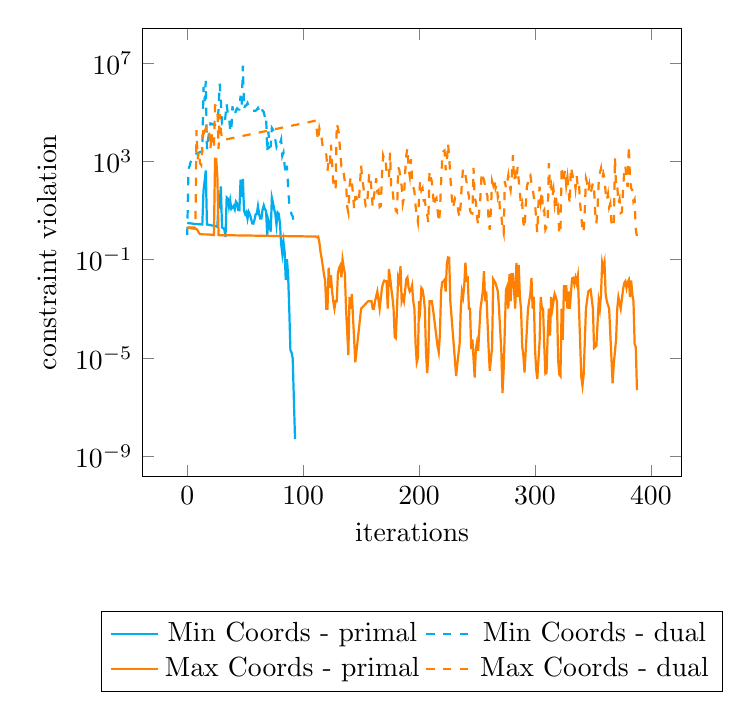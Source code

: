 \begin{tikzpicture}
\begin{axis}[xlabel={iterations}, ylabel={constraint violation}, ymode={log}, legend style={{at={(0.5,-0.3)},anchor=north, legend columns=2}}]
    \addplot+[mark={none}, color={cyan}, thick, solid]
        table[row sep={\\}]
        {
            x  y  \\
            0.0  3.14  \\
            1.0  3.04  \\
            2.0  3.02  \\
            3.0  2.97  \\
            4.0  2.93  \\
            5.0  2.88  \\
            6.0  2.84  \\
            7.0  2.81  \\
            8.0  2.79  \\
            9.0  2.77  \\
            10.0  2.75  \\
            11.0  2.73  \\
            12.0  2.7  \\
            13.0  2.68  \\
            14.0  61.6  \\
            15.0  157.0  \\
            16.0  422.0  \\
            17.0  2.66  \\
            18.0  2.62  \\
            19.0  2.58  \\
            20.0  2.5  \\
            21.0  2.46  \\
            22.0  2.42  \\
            23.0  2.38  \\
            24.0  2.31  \\
            25.0  2.24  \\
            26.0  2.17  \\
            27.0  29.9  \\
            28.0  19.6  \\
            29.0  94.8  \\
            30.0  2.03  \\
            31.0  1.91  \\
            32.0  1.67  \\
            33.0  0.834  \\
            34.0  34.0  \\
            35.0  30.8  \\
            36.0  14.3  \\
            37.0  26.3  \\
            38.0  11.6  \\
            39.0  13.2  \\
            40.0  15.3  \\
            41.0  11.1  \\
            42.0  22.9  \\
            43.0  19.7  \\
            44.0  10.4  \\
            45.0  10.2  \\
            46.0  179.0  \\
            47.0  36.2  \\
            48.0  192.0  \\
            49.0  9.63  \\
            50.0  7.03  \\
            51.0  8.55  \\
            52.0  4.62  \\
            53.0  8.68  \\
            54.0  6.81  \\
            55.0  4.74  \\
            56.0  2.99  \\
            57.0  2.9  \\
            58.0  4.13  \\
            59.0  6.91  \\
            60.0  7.24  \\
            61.0  14.8  \\
            62.0  6.99  \\
            63.0  4.68  \\
            64.0  4.67  \\
            65.0  10.9  \\
            66.0  16.0  \\
            67.0  11.2  \\
            68.0  9.68  \\
            69.0  0.961  \\
            70.0  4.06  \\
            71.0  2.76  \\
            72.0  1.37  \\
            73.0  33.2  \\
            74.0  20.3  \\
            75.0  11.3  \\
            76.0  7.09  \\
            77.0  2.62  \\
            78.0  8.22  \\
            79.0  7.24  \\
            80.0  2.89  \\
            81.0  0.437  \\
            82.0  0.173  \\
            83.0  0.53  \\
            84.0  0.212  \\
            85.0  0.015  \\
            86.0  0.104  \\
            87.0  0.025  \\
            88.0  0.001  \\
            89.0  2.08e-5  \\
            90.0  1.63e-5  \\
            91.0  9.44e-6  \\
            92.0  1.91e-7  \\
            93.0  4.86e-9  \\
        }
        ;
    \addplot+[mark={none}, color={cyan}, thick, dashed]
        table[row sep={\\}]
        {
            x  y  \\
            0.0  0.99  \\
            1.0  496.0  \\
            2.0  626.0  \\
            3.0  956.0  \\
            4.0  1280.0  \\
            5.0  1570.0  \\
            6.0  1830.0  \\
            7.0  1950.0  \\
            8.0  2060.0  \\
            9.0  2160.0  \\
            10.0  2270.0  \\
            11.0  2370.0  \\
            12.0  2470.0  \\
            13.0  2580.0  \\
            14.0  1.08e6  \\
            15.0  286000.0  \\
            16.0  1.87e6  \\
            17.0  2960.0  \\
            18.0  7940.0  \\
            19.0  17300.0  \\
            20.0  35000.0  \\
            21.0  33800.0  \\
            22.0  32000.0  \\
            23.0  30200.0  \\
            24.0  30400.0  \\
            25.0  31200.0  \\
            26.0  31700.0  \\
            27.0  137000.0  \\
            28.0  1.45e6  \\
            29.0  264000.0  \\
            30.0  32200.0  \\
            31.0  31700.0  \\
            32.0  28600.0  \\
            33.0  72300.0  \\
            34.0  219000.0  \\
            35.0  86900.0  \\
            36.0  60900.0  \\
            37.0  22300.0  \\
            38.0  15500.0  \\
            39.0  174000.0  \\
            40.0  79800.0  \\
            41.0  72600.0  \\
            42.0  119000.0  \\
            43.0  143000.0  \\
            44.0  128000.0  \\
            45.0  129000.0  \\
            46.0  472000.0  \\
            47.0  183000.0  \\
            48.0  7.9e6  \\
            49.0  138000.0  \\
            50.0  184000.0  \\
            51.0  189000.0  \\
            52.0  234000.0  \\
            53.0  172000.0  \\
            54.0  150000.0  \\
            55.0  144000.0  \\
            56.0  113000.0  \\
            57.0  115000.0  \\
            58.0  114000.0  \\
            59.0  115000.0  \\
            60.0  127000.0  \\
            61.0  149000.0  \\
            62.0  114000.0  \\
            63.0  161000.0  \\
            64.0  162000.0  \\
            65.0  114000.0  \\
            66.0  102000.0  \\
            67.0  62800.0  \\
            68.0  76600.0  \\
            69.0  2400.0  \\
            70.0  16300.0  \\
            71.0  3740.0  \\
            72.0  4070.0  \\
            73.0  23100.0  \\
            74.0  19600.0  \\
            75.0  12200.0  \\
            76.0  7470.0  \\
            77.0  3960.0  \\
            78.0  5400.0  \\
            79.0  6640.0  \\
            80.0  5340.0  \\
            81.0  7740.0  \\
            82.0  1670.0  \\
            83.0  2290.0  \\
            84.0  685.0  \\
            85.0  308.0  \\
            86.0  663.0  \\
            87.0  96.3  \\
            88.0  19.3  \\
            89.0  11.7  \\
            90.0  6.81  \\
            91.0  5.75  \\
            92.0  2.87  \\
            93.0  0.0  \\
        }
        ;
    \addplot+[mark={none}, color={orange}, thick, solid]
        table[row sep={\\}]
        {
            x  y  \\
            0.0  2.0  \\
            7.0  1.77  \\
            8.0  1.77  \\
            9.0  1.54  \\
            10.0  1.22  \\
            11.0  1.09  \\
            12.0  1.08  \\
            13.0  1.07  \\
            14.0  1.06  \\
            15.0  1.06  \\
            16.0  1.06  \\
            17.0  1.05  \\
            18.0  1.04  \\
            19.0  1.04  \\
            20.0  1.03  \\
            21.0  1.02  \\
            22.0  1.02  \\
            23.0  1.0  \\
            24.0  1270.0  \\
            25.0  1250.0  \\
            26.0  222.0  \\
            27.0  0.987  \\
            28.0  0.984  \\
            29.0  0.983  \\
            30.0  0.983  \\
            31.0  0.983  \\
            111.0  0.865  \\
            112.0  0.811  \\
            113.0  0.861  \\
            114.0  0.489  \\
            115.0  0.202  \\
            116.0  0.109  \\
            117.0  0.052  \\
            118.0  0.024  \\
            119.0  0.013  \\
            120.0  0.001  \\
            121.0  0.001  \\
            122.0  0.047  \\
            123.0  0.007  \\
            124.0  0.023  \\
            125.0  0.005  \\
            126.0  0.002  \\
            127.0  0.001  \\
            128.0  0.002  \\
            129.0  0.002  \\
            130.0  0.028  \\
            131.0  0.045  \\
            132.0  0.057  \\
            133.0  0.019  \\
            134.0  0.102  \\
            135.0  0.049  \\
            136.0  0.026  \\
            137.0  0.001  \\
            138.0  0.0  \\
            139.0  1.28e-5  \\
            140.0  0.003  \\
            141.0  0.001  \\
            142.0  0.004  \\
            143.0  0.0  \\
            144.0  0.0  \\
            145.0  6.61e-6  \\
            146.0  0.0  \\
            147.0  0.0  \\
            148.0  0.0  \\
            149.0  0.0  \\
            150.0  0.001  \\
            151.0  0.0  \\
            152.0  0.0  \\
            153.0  0.0  \\
            154.0  0.0  \\
            155.0  0.0  \\
            156.0  0.002  \\
            157.0  0.0  \\
            158.0  0.002  \\
            159.0  0.002  \\
            160.0  0.001  \\
            161.0  0.001  \\
            162.0  0.002  \\
            163.0  0.0  \\
            164.0  0.005  \\
            165.0  0.0  \\
            166.0  0.001  \\
            167.0  0.0  \\
            168.0  0.007  \\
            169.0  0.011  \\
            170.0  0.014  \\
            171.0  0.013  \\
            172.0  0.013  \\
            173.0  0.001  \\
            174.0  0.041  \\
            175.0  0.019  \\
            176.0  0.007  \\
            177.0  0.003  \\
            178.0  0.001  \\
            179.0  7.06e-5  \\
            180.0  6.33e-5  \\
            181.0  0.0  \\
            182.0  0.019  \\
            183.0  0.013  \\
            184.0  0.054  \\
            185.0  0.002  \\
            186.0  0.003  \\
            187.0  0.002  \\
            188.0  0.0  \\
            189.0  0.016  \\
            190.0  0.019  \\
            191.0  0.007  \\
            192.0  0.005  \\
            193.0  0.006  \\
            194.0  0.009  \\
            195.0  0.002  \\
            196.0  0.001  \\
            197.0  3.67e-5  \\
            198.0  6.56e-6  \\
            199.0  1.02e-5  \\
            200.0  0.002  \\
            201.0  0.001  \\
            202.0  0.007  \\
            203.0  0.006  \\
            204.0  0.003  \\
            205.0  0.001  \\
            206.0  1.64e-5  \\
            207.0  2.4e-6  \\
            208.0  1.16e-5  \\
            209.0  0.002  \\
            210.0  0.0  \\
            211.0  0.002  \\
            212.0  0.001  \\
            213.0  0.0  \\
            214.0  0.0  \\
            215.0  0.0  \\
            216.0  2.85e-5  \\
            217.0  1.67e-5  \\
            218.0  9.44e-5  \\
            219.0  0.005  \\
            220.0  0.012  \\
            221.0  0.013  \\
            222.0  0.015  \\
            223.0  0.005  \\
            224.0  0.069  \\
            225.0  0.122  \\
            226.0  0.119  \\
            227.0  0.002  \\
            228.0  0.0  \\
            229.0  0.0  \\
            230.0  0.0  \\
            231.0  0.0  \\
            232.0  1.82e-6  \\
            233.0  0.0  \\
            234.0  1.49e-5  \\
            235.0  3.62e-5  \\
            236.0  0.001  \\
            237.0  0.005  \\
            238.0  0.003  \\
            239.0  0.009  \\
            240.0  0.075  \\
            241.0  0.015  \\
            242.0  0.017  \\
            243.0  0.001  \\
            244.0  0.001  \\
            245.0  2.26e-5  \\
            246.0  5.55e-5  \\
            247.0  0.0  \\
            248.0  1.58e-6  \\
            249.0  2.3e-5  \\
            250.0  4.32e-5  \\
            251.0  1.94e-5  \\
            252.0  0.0  \\
            253.0  0.001  \\
            254.0  0.0  \\
            255.0  0.005  \\
            256.0  0.034  \\
            257.0  0.002  \\
            258.0  0.005  \\
            259.0  0.0  \\
            260.0  2.51e-5  \\
            261.0  2.94e-6  \\
            262.0  0.0  \\
            263.0  2.56e-5  \\
            264.0  0.016  \\
            265.0  0.0  \\
            266.0  0.011  \\
            267.0  0.0  \\
            268.0  0.005  \\
            269.0  0.001  \\
            270.0  0.0  \\
            271.0  1.82e-5  \\
            272.0  3.67e-7  \\
            273.0  3.42e-6  \\
            274.0  0.0  \\
            275.0  0.006  \\
            276.0  0.008  \\
            277.0  0.001  \\
            278.0  0.026  \\
            279.0  0.002  \\
            280.0  0.025  \\
            281.0  0.025  \\
            282.0  0.005  \\
            283.0  0.001  \\
            284.0  0.073  \\
            285.0  0.003  \\
            286.0  0.061  \\
            287.0  0.003  \\
            288.0  0.001  \\
            289.0  2.88e-5  \\
            290.0  1.22e-5  \\
            291.0  2.49e-6  \\
            292.0  0.0  \\
            293.0  0.0  \\
            294.0  0.001  \\
            295.0  0.0  \\
            296.0  0.004  \\
            297.0  0.018  \\
            298.0  0.001  \\
            299.0  0.003  \\
            300.0  2.7e-5  \\
            301.0  3.48e-6  \\
            302.0  1.36e-6  \\
            303.0  0.0  \\
            304.0  4.53e-5  \\
            305.0  0.003  \\
            306.0  0.001  \\
            307.0  0.001  \\
            308.0  3.3e-5  \\
            309.0  2.25e-6  \\
            310.0  2.46e-6  \\
            311.0  8.65e-5  \\
            312.0  0.001  \\
            313.0  8.08e-5  \\
            314.0  0.003  \\
            315.0  0.001  \\
            316.0  0.0  \\
            317.0  0.004  \\
            318.0  0.003  \\
            319.0  0.002  \\
            320.0  8.08e-6  \\
            321.0  2.09e-6  \\
            322.0  1.79e-6  \\
            323.0  0.001  \\
            324.0  5.37e-5  \\
            325.0  0.009  \\
            326.0  0.002  \\
            327.0  0.009  \\
            328.0  0.001  \\
            329.0  0.005  \\
            330.0  0.001  \\
            331.0  0.004  \\
            332.0  0.017  \\
            333.0  0.018  \\
            334.0  0.01  \\
            335.0  0.018  \\
            336.0  0.011  \\
            337.0  0.021  \\
            338.0  0.001  \\
            339.0  0.0  \\
            340.0  1.64e-6  \\
            341.0  7.32e-7  \\
            342.0  1.98e-6  \\
            343.0  0.0  \\
            344.0  0.001  \\
            345.0  0.0  \\
            346.0  0.005  \\
            347.0  0.0  \\
            348.0  0.006  \\
            349.0  0.0  \\
            350.0  0.001  \\
            351.0  2.51e-5  \\
            352.0  0.0  \\
            353.0  3.06e-5  \\
            354.0  0.0  \\
            355.0  0.002  \\
            356.0  0.001  \\
            357.0  0.004  \\
            358.0  0.073  \\
            359.0  0.042  \\
            360.0  0.075  \\
            361.0  0.004  \\
            362.0  0.002  \\
            363.0  0.0  \\
            364.0  0.001  \\
            365.0  0.0  \\
            366.0  0.0  \\
            367.0  9.12e-7  \\
            368.0  5.57e-6  \\
            369.0  0.0  \\
            370.0  5.58e-5  \\
            371.0  0.001  \\
            372.0  0.003  \\
            373.0  0.0  \\
            374.0  0.001  \\
            375.0  0.0  \\
            376.0  0.006  \\
            377.0  0.011  \\
            378.0  0.013  \\
            379.0  0.007  \\
            380.0  0.012  \\
            381.0  0.015  \\
            382.0  0.003  \\
            383.0  0.014  \\
            384.0  0.004  \\
            385.0  0.002  \\
            386.0  3.66e-5  \\
            387.0  2.76e-5  \\
            388.0  4.88e-7  \\
        }
        ;
    \addplot+[mark={none}, color={orange}, thick, dashed]
        table[row sep={\\}]
        {
            x  y  \\
            0.0  2.0  \\
            7.0  2.0  \\
            8.0  18500.0  \\
            9.0  1230.0  \\
            10.0  2520.0  \\
            11.0  850.0  \\
            12.0  708.0  \\
            13.0  3520.0  \\
            14.0  27600.0  \\
            15.0  16800.0  \\
            16.0  22100.0  \\
            17.0  11000.0  \\
            18.0  12500.0  \\
            19.0  15100.0  \\
            20.0  3260.0  \\
            21.0  14300.0  \\
            22.0  3520.0  \\
            23.0  3710.0  \\
            24.0  189000.0  \\
            25.0  181000.0  \\
            26.0  155000.0  \\
            27.0  3230.0  \\
            28.0  82600.0  \\
            29.0  19300.0  \\
            30.0  7470.0  \\
            31.0  7370.0  \\
            111.0  45300.0  \\
            112.0  13800.0  \\
            113.0  7170.0  \\
            114.0  21800.0  \\
            115.0  13400.0  \\
            116.0  8340.0  \\
            117.0  3530.0  \\
            118.0  2890.0  \\
            119.0  2330.0  \\
            120.0  1830.0  \\
            121.0  417.0  \\
            122.0  1110.0  \\
            123.0  736.0  \\
            124.0  4740.0  \\
            125.0  793.0  \\
            126.0  146.0  \\
            127.0  69.7  \\
            128.0  72.1  \\
            129.0  34300.0  \\
            130.0  22800.0  \\
            131.0  12000.0  \\
            132.0  2090.0  \\
            133.0  643.0  \\
            134.0  675.0  \\
            135.0  324.0  \\
            136.0  146.0  \\
            137.0  140.0  \\
            138.0  14.2  \\
            139.0  8.26  \\
            140.0  94.0  \\
            141.0  233.0  \\
            142.0  151.0  \\
            143.0  45.4  \\
            144.0  11.6  \\
            145.0  35.5  \\
            146.0  35.2  \\
            147.0  21.4  \\
            148.0  21.0  \\
            149.0  107.0  \\
            150.0  688.0  \\
            151.0  186.0  \\
            152.0  91.5  \\
            153.0  31.5  \\
            154.0  14.5  \\
            155.0  14.2  \\
            156.0  61.2  \\
            157.0  319.0  \\
            158.0  244.0  \\
            159.0  63.2  \\
            160.0  14.2  \\
            161.0  36.5  \\
            162.0  75.1  \\
            163.0  205.0  \\
            164.0  59.2  \\
            165.0  67.5  \\
            166.0  13.8  \\
            167.0  15.1  \\
            168.0  264.0  \\
            169.0  1740.0  \\
            170.0  1210.0  \\
            171.0  1370.0  \\
            172.0  327.0  \\
            173.0  329.0  \\
            174.0  220.0  \\
            175.0  2240.0  \\
            176.0  69.5  \\
            177.0  79.3  \\
            178.0  26.1  \\
            179.0  19.7  \\
            180.0  9.71  \\
            181.0  8.58  \\
            182.0  578.0  \\
            183.0  434.0  \\
            184.0  186.0  \\
            185.0  97.1  \\
            186.0  19.0  \\
            187.0  33.4  \\
            188.0  361.0  \\
            189.0  1810.0  \\
            190.0  3440.0  \\
            191.0  492.0  \\
            192.0  246.0  \\
            193.0  1230.0  \\
            194.0  207.0  \\
            195.0  93.6  \\
            196.0  59.3  \\
            197.0  14.8  \\
            198.0  6.49  \\
            199.0  3.44  \\
            200.0  33.2  \\
            201.0  161.0  \\
            202.0  64.8  \\
            203.0  80.8  \\
            204.0  25.1  \\
            205.0  26.1  \\
            206.0  10.8  \\
            207.0  6.81  \\
            208.0  3.24  \\
            209.0  401.0  \\
            210.0  249.0  \\
            211.0  150.0  \\
            212.0  44.7  \\
            213.0  14.6  \\
            214.0  28.2  \\
            215.0  32.4  \\
            216.0  9.95  \\
            217.0  3.35  \\
            218.0  8.67  \\
            219.0  130.0  \\
            220.0  1300.0  \\
            221.0  2530.0  \\
            222.0  2750.0  \\
            223.0  434.0  \\
            224.0  1040.0  \\
            225.0  5290.0  \\
            226.0  1470.0  \\
            227.0  234.0  \\
            228.0  48.2  \\
            229.0  12.2  \\
            230.0  18.1  \\
            231.0  30.1  \\
            232.0  23.1  \\
            233.0  19.6  \\
            234.0  8.19  \\
            235.0  5.22  \\
            236.0  19.8  \\
            237.0  153.0  \\
            238.0  518.0  \\
            239.0  409.0  \\
            240.0  274.0  \\
            241.0  141.0  \\
            242.0  72.9  \\
            243.0  36.8  \\
            244.0  9.72  \\
            245.0  7.79  \\
            246.0  7.45  \\
            247.0  535.0  \\
            248.0  31.1  \\
            249.0  22.6  \\
            250.0  5.38  \\
            251.0  2.63  \\
            252.0  10.3  \\
            253.0  38.7  \\
            254.0  348.0  \\
            255.0  232.0  \\
            256.0  177.0  \\
            257.0  89.4  \\
            258.0  55.7  \\
            259.0  38.3  \\
            260.0  3.8  \\
            261.0  1.65  \\
            262.0  10.4  \\
            263.0  158.0  \\
            264.0  108.0  \\
            265.0  191.0  \\
            266.0  79.1  \\
            267.0  112.0  \\
            268.0  33.3  \\
            269.0  45.8  \\
            270.0  6.28  \\
            271.0  6.09  \\
            272.0  1.91  \\
            273.0  1.18  \\
            274.0  154.0  \\
            275.0  82.0  \\
            276.0  136.0  \\
            277.0  269.0  \\
            278.0  110.0  \\
            279.0  66.7  \\
            280.0  217.0  \\
            281.0  1780.0  \\
            282.0  159.0  \\
            283.0  283.0  \\
            284.0  165.0  \\
            285.0  583.0  \\
            286.0  161.0  \\
            287.0  61.2  \\
            288.0  12.8  \\
            289.0  19.1  \\
            290.0  3.15  \\
            291.0  1.84  \\
            292.0  13.9  \\
            293.0  92.3  \\
            294.0  140.0  \\
            295.0  282.0  \\
            296.0  288.0  \\
            297.0  128.0  \\
            298.0  84.4  \\
            299.0  34.9  \\
            300.0  22.2  \\
            301.0  4.51  \\
            302.0  1.27  \\
            303.0  18.4  \\
            304.0  92.6  \\
            305.0  24.6  \\
            306.0  60.1  \\
            307.0  8.48  \\
            308.0  10.4  \\
            309.0  1.67  \\
            310.0  2.15  \\
            311.0  4.77  \\
            312.0  841.0  \\
            313.0  70.8  \\
            314.0  107.0  \\
            315.0  35.8  \\
            316.0  70.5  \\
            317.0  19.6  \\
            318.0  49.2  \\
            319.0  8.98  \\
            320.0  12.8  \\
            321.0  1.08  \\
            322.0  1.22  \\
            323.0  614.0  \\
            324.0  132.0  \\
            325.0  241.0  \\
            326.0  446.0  \\
            327.0  104.0  \\
            328.0  230.0  \\
            329.0  60.6  \\
            330.0  18.5  \\
            331.0  577.0  \\
            332.0  338.0  \\
            333.0  207.0  \\
            334.0  215.0  \\
            335.0  79.5  \\
            336.0  255.0  \\
            337.0  86.5  \\
            338.0  117.0  \\
            339.0  17.9  \\
            340.0  6.24  \\
            341.0  1.41  \\
            342.0  1.25  \\
            343.0  9.51  \\
            344.0  201.0  \\
            345.0  137.0  \\
            346.0  57.8  \\
            347.0  111.0  \\
            348.0  48.8  \\
            349.0  77.5  \\
            350.0  133.0  \\
            351.0  71.2  \\
            352.0  8.12  \\
            353.0  2.97  \\
            354.0  12.6  \\
            355.0  141.0  \\
            356.0  332.0  \\
            357.0  524.0  \\
            358.0  204.0  \\
            359.0  321.0  \\
            360.0  198.0  \\
            361.0  52.1  \\
            362.0  25.6  \\
            363.0  45.5  \\
            364.0  13.4  \\
            365.0  19.3  \\
            366.0  3.15  \\
            367.0  2.31  \\
            368.0  2.11  \\
            369.0  1430.0  \\
            370.0  86.7  \\
            371.0  103.0  \\
            372.0  19.4  \\
            373.0  29.0  \\
            374.0  7.89  \\
            375.0  8.46  \\
            376.0  63.1  \\
            377.0  409.0  \\
            378.0  655.0  \\
            379.0  192.0  \\
            380.0  90.1  \\
            381.0  4370.0  \\
            382.0  188.0  \\
            383.0  81.0  \\
            384.0  65.9  \\
            385.0  22.7  \\
            386.0  28.1  \\
            387.0  1.65  \\
            388.0  0.851  \\
        }
        ;
    \legend{{Min Coords - primal},{Min Coords - dual},{Max Coords - primal},{Max Coords - dual}}
\end{axis}
\end{tikzpicture}
